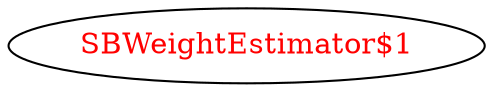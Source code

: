 digraph dependencyGraph {
 concentrate=true;
 ranksep="2.0";
 rankdir="LR"; 
 splines="ortho";
"SBWeightEstimator$1" [fontcolor="red"];
}